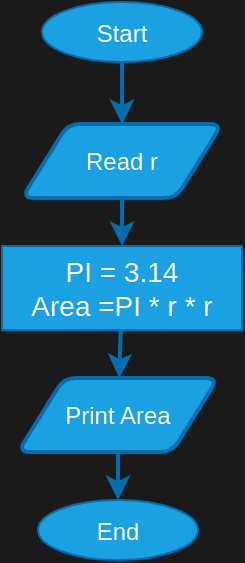 <mxfile>
    <diagram id="b87zPAQxOqDrzzHJNFkU" name="Page-1">
        <mxGraphModel dx="608" dy="351" grid="0" gridSize="10" guides="1" tooltips="1" connect="1" arrows="1" fold="1" page="1" pageScale="1" pageWidth="850" pageHeight="1100" background="#1A1A1A" math="0" shadow="0">
            <root>
                <mxCell id="0"/>
                <mxCell id="1" parent="0"/>
                <mxCell id="11" value="" style="edgeStyle=none;html=1;strokeWidth=2;fillColor=#1ba1e2;strokeColor=#006EAF;" edge="1" parent="1" source="7" target="10">
                    <mxGeometry relative="1" as="geometry"/>
                </mxCell>
                <mxCell id="7" value="Start" style="ellipse;fillColor=#1ba1e2;fontColor=#ffffff;strokeColor=#006EAF;" vertex="1" parent="1">
                    <mxGeometry x="277" y="33" width="80" height="30" as="geometry"/>
                </mxCell>
                <mxCell id="16" value="" style="edgeStyle=none;html=1;strokeWidth=2;fillColor=#1ba1e2;strokeColor=#006EAF;" edge="1" parent="1" source="10" target="15">
                    <mxGeometry relative="1" as="geometry"/>
                </mxCell>
                <mxCell id="10" value="Read r" style="shape=parallelogram;html=1;strokeWidth=2;perimeter=parallelogramPerimeter;whiteSpace=wrap;rounded=1;arcSize=12;size=0.23;fillColor=#1ba1e2;fontColor=#ffffff;strokeColor=#006EAF;" vertex="1" parent="1">
                    <mxGeometry x="267" y="94" width="100" height="37" as="geometry"/>
                </mxCell>
                <mxCell id="18" value="" style="edgeStyle=none;html=1;strokeWidth=2;fontSize=14;fillColor=#1ba1e2;strokeColor=#006EAF;" edge="1" parent="1" source="15" target="17">
                    <mxGeometry relative="1" as="geometry"/>
                </mxCell>
                <mxCell id="15" value="&lt;font style=&quot;font-size: 14px;&quot;&gt;PI = 3.14&lt;br&gt;Area =PI * r * r&lt;/font&gt;" style="whiteSpace=wrap;html=1;fillColor=#1ba1e2;fontColor=#ffffff;strokeColor=#006EAF;" vertex="1" parent="1">
                    <mxGeometry x="257" y="155" width="120" height="42" as="geometry"/>
                </mxCell>
                <mxCell id="20" value="" style="edgeStyle=none;html=1;strokeWidth=2;fontSize=14;fillColor=#1ba1e2;strokeColor=#006EAF;" edge="1" parent="1" source="17" target="19">
                    <mxGeometry relative="1" as="geometry"/>
                </mxCell>
                <mxCell id="17" value="Print Area" style="shape=parallelogram;html=1;strokeWidth=2;perimeter=parallelogramPerimeter;whiteSpace=wrap;rounded=1;arcSize=12;size=0.23;fillColor=#1ba1e2;fontColor=#ffffff;strokeColor=#006EAF;" vertex="1" parent="1">
                    <mxGeometry x="265" y="221" width="100" height="37" as="geometry"/>
                </mxCell>
                <mxCell id="19" value="End" style="ellipse;fillColor=#1ba1e2;fontColor=#ffffff;strokeColor=#006EAF;" vertex="1" parent="1">
                    <mxGeometry x="275" y="282" width="80" height="30" as="geometry"/>
                </mxCell>
            </root>
        </mxGraphModel>
    </diagram>
</mxfile>